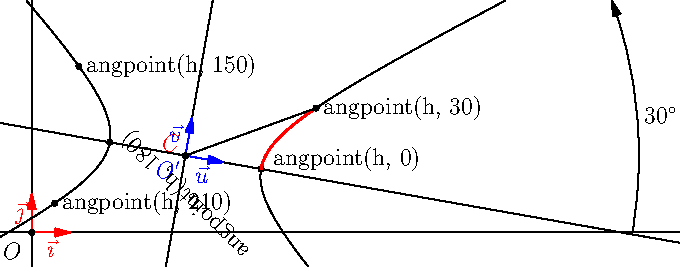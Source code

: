 import geometry;
size(12cm);

// currentcoordsys=cartesiansystem((0,0),i=(1,0.5),j=(-0.5,.75));
coordsys R=currentcoordsys;
show(R);

point C=(4,2);
dot("$C$", C, NW, red);

hyperbola h=hyperbola(C, 2, 1.5, -10);
draw(h);

///////////////////////////////////////
currentpolarconicroutine=fromCenter;//
/////////////////////////////////////

coordsys Rp=canonicalcartesiansystem(h);
show(Label("$O'$", align=SW,blue),
     Label("$\vec{u}$",blue),
     Label("$\vec{v}$",blue),
     Rp, ipen=blue);

/*<asyxml><view file="modules/geometry.asy" type="point" signature="angpoint(explicit hyperbola,real,polarconicroutine)"/></asyxml>*/
dot("angpoint(h, 0)", angpoint(h,0), E+NE);
dot(rotate(135)*"angpoint(h, 180)", angpoint(h,180),E);

draw(arcfromcenter(h,0,30), bp+red);

// point(p,angbscissa(150)) can be replaced by angpoint(p,150)
dot("angpoint(h, 150)", point(h, angabscissa(150)), E);

point P=point(h, angabscissa(210));
dot("angpoint(h, 210)", P, E);

point P=angpoint(h, 30);
dot("angpoint(h, 30)", P, E);

segment s=segment(C, P);
draw(s);
markangle("$30^\circ$", Ox(Rp),(line) s, radius=8cm, Arrow);